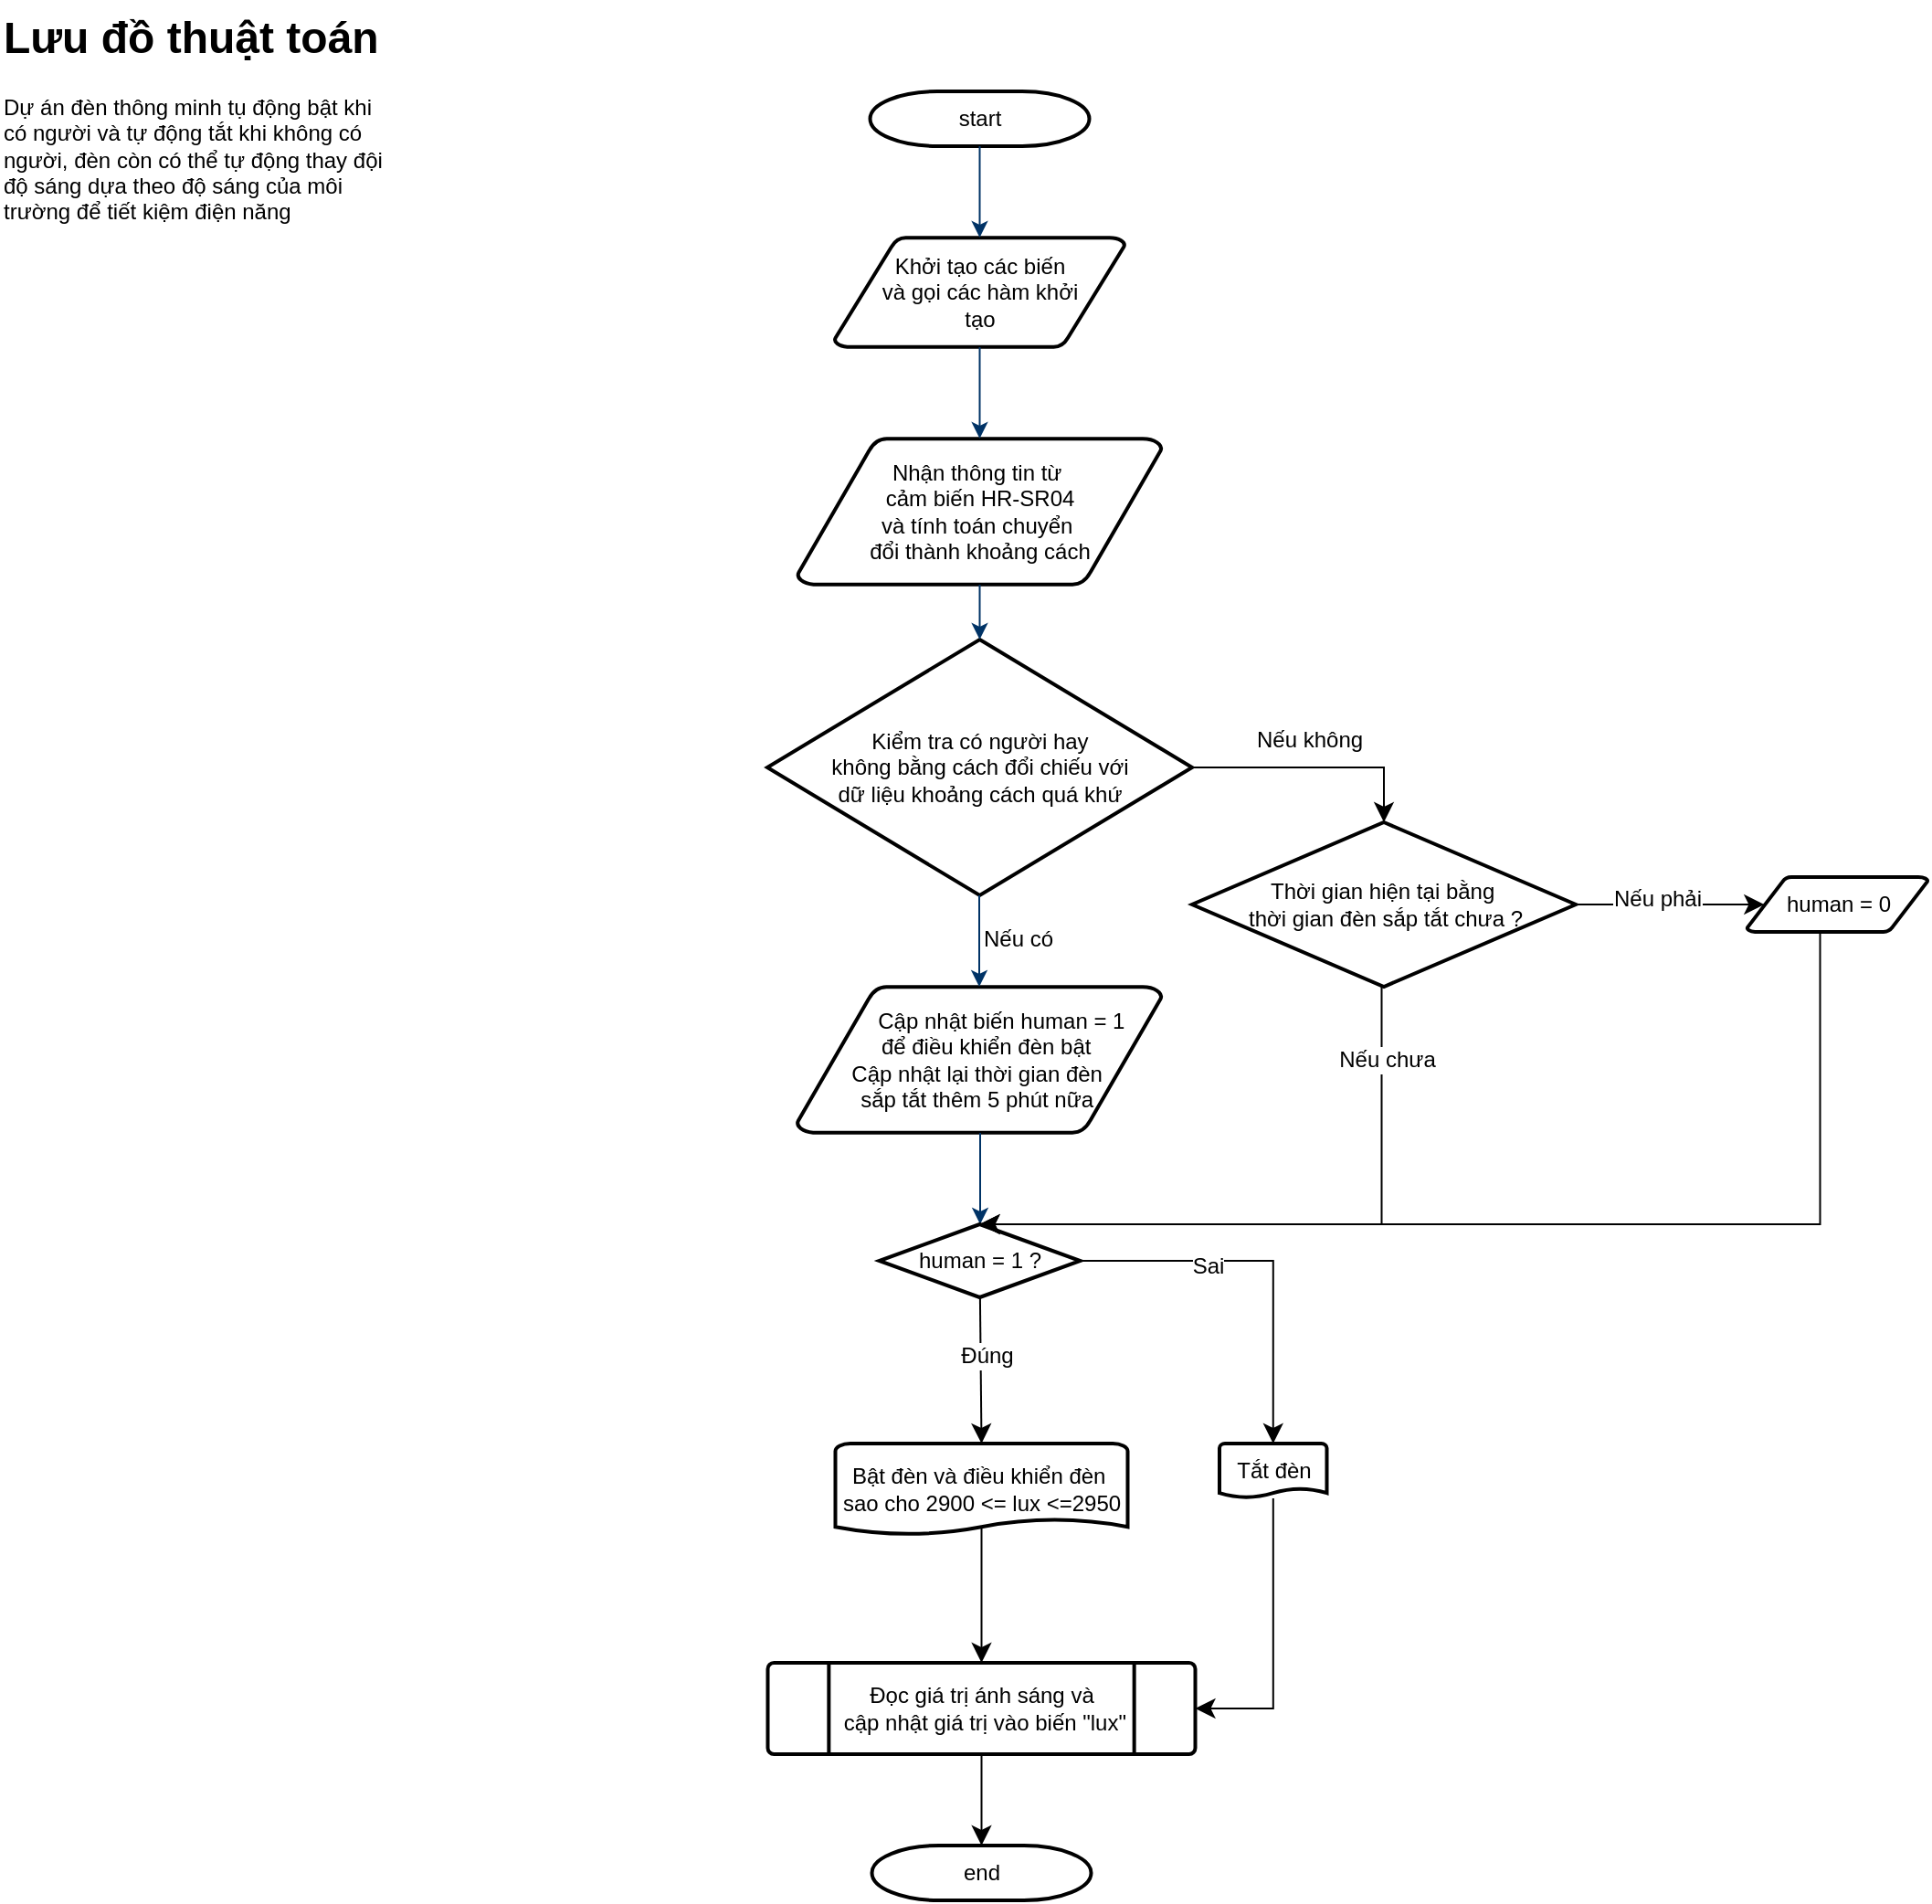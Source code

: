 <mxfile version="24.4.8" type="device">
  <diagram id="6a731a19-8d31-9384-78a2-239565b7b9f0" name="Page-1">
    <mxGraphModel dx="3348" dy="2012" grid="1" gridSize="10" guides="1" tooltips="1" connect="1" arrows="1" fold="1" page="1" pageScale="1" pageWidth="1169" pageHeight="827" background="none" math="0" shadow="0">
      <root>
        <mxCell id="0" />
        <mxCell id="1" parent="0" />
        <mxCell id="2" value="start" style="shape=mxgraph.flowchart.terminator;strokeWidth=2;gradientColor=none;gradientDirection=north;fontStyle=0;html=1;" parent="1" vertex="1">
          <mxGeometry x="476.25" y="50" width="120" height="30" as="geometry" />
        </mxCell>
        <mxCell id="3" value="Khởi tạo các biến&lt;div&gt;và gọi các hàm khởi&lt;/div&gt;&lt;div&gt;tạo&lt;/div&gt;" style="shape=mxgraph.flowchart.data;strokeWidth=2;gradientColor=none;gradientDirection=north;fontStyle=0;html=1;" parent="1" vertex="1">
          <mxGeometry x="456.75" y="130" width="159" height="60" as="geometry" />
        </mxCell>
        <mxCell id="4" value="&amp;nbsp; &amp;nbsp; &amp;nbsp; &amp;nbsp;Cập nhật biến human = 1&lt;div&gt;&amp;nbsp; để điều khiển đèn bật&lt;/div&gt;&lt;div&gt;Cập nhật lại thời gian đèn&amp;nbsp;&lt;/div&gt;&lt;div&gt;&lt;span style=&quot;background-color: initial;&quot;&gt;sắp tắt thêm 5 phút nữa&amp;nbsp;&lt;/span&gt;&lt;/div&gt;" style="shape=mxgraph.flowchart.data;strokeWidth=2;gradientColor=none;gradientDirection=north;fontStyle=0;html=1;" parent="1" vertex="1">
          <mxGeometry x="436.25" y="540" width="199.75" height="80" as="geometry" />
        </mxCell>
        <mxCell id="5" value="Nhận thông tin từ&amp;nbsp;&lt;div&gt;cảm biến&amp;nbsp;&lt;span style=&quot;background-color: initial;&quot;&gt;HR-SR04&lt;/span&gt;&lt;/div&gt;&lt;div&gt;&lt;span style=&quot;background-color: initial;&quot;&gt;và tính toán chuyển&amp;nbsp;&lt;/span&gt;&lt;/div&gt;&lt;div&gt;&lt;span style=&quot;background-color: initial;&quot;&gt;đổi thành khoảng cách&lt;/span&gt;&lt;/div&gt;" style="shape=mxgraph.flowchart.data;strokeWidth=2;gradientColor=none;gradientDirection=north;fontStyle=0;html=1;" parent="1" vertex="1">
          <mxGeometry x="436.5" y="240" width="199.5" height="80" as="geometry" />
        </mxCell>
        <mxCell id="6" value="Kiểm tra có người&amp;nbsp;&lt;span style=&quot;background-color: initial;&quot;&gt;hay&lt;/span&gt;&lt;div&gt;&amp;nbsp;không&amp;nbsp;&lt;span style=&quot;background-color: initial;&quot;&gt;bằng cách đổi&amp;nbsp;&lt;/span&gt;&lt;span style=&quot;background-color: initial;&quot;&gt;chiếu&amp;nbsp;&lt;/span&gt;&lt;span style=&quot;background-color: initial;&quot;&gt;với&amp;nbsp;&lt;/span&gt;&lt;/div&gt;&lt;div&gt;&lt;span style=&quot;background-color: initial;&quot;&gt;dữ liệu khoảng cách&amp;nbsp;&lt;/span&gt;&lt;span style=&quot;background-color: initial;&quot;&gt;quá khứ&lt;/span&gt;&lt;/div&gt;" style="shape=mxgraph.flowchart.decision;strokeWidth=2;gradientColor=none;gradientDirection=north;fontStyle=0;html=1;" parent="1" vertex="1">
          <mxGeometry x="420" y="350" width="232.5" height="140" as="geometry" />
        </mxCell>
        <mxCell id="7" style="fontStyle=1;strokeColor=#003366;strokeWidth=1;html=1;" parent="1" source="2" target="3" edge="1">
          <mxGeometry relative="1" as="geometry" />
        </mxCell>
        <mxCell id="8" style="fontStyle=1;strokeColor=#003366;strokeWidth=1;html=1;" parent="1" source="3" target="5" edge="1">
          <mxGeometry relative="1" as="geometry" />
        </mxCell>
        <mxCell id="9" style="entryX=0.5;entryY=0;entryPerimeter=0;fontStyle=1;strokeColor=#003366;strokeWidth=1;html=1;" parent="1" source="5" target="6" edge="1">
          <mxGeometry relative="1" as="geometry" />
        </mxCell>
        <mxCell id="11" value="Nếu không" style="text;fontStyle=0;html=1;strokeColor=none;gradientColor=none;fillColor=none;strokeWidth=2;" parent="1" vertex="1">
          <mxGeometry x="686.25" y="391" width="40" height="26" as="geometry" />
        </mxCell>
        <mxCell id="12" value="" style="edgeStyle=elbowEdgeStyle;elbow=horizontal;fontColor=#001933;fontStyle=1;strokeColor=#003366;strokeWidth=1;html=1;" parent="1" source="6" target="4" edge="1">
          <mxGeometry width="100" height="100" as="geometry">
            <mxPoint x="216.25" y="90" as="sourcePoint" />
            <mxPoint x="316.25" y="-10" as="targetPoint" />
          </mxGeometry>
        </mxCell>
        <mxCell id="14" value="Nếu có" style="text;fontStyle=0;html=1;strokeColor=none;gradientColor=none;fillColor=none;strokeWidth=2;align=center;" parent="1" vertex="1">
          <mxGeometry x="537.25" y="500" width="40" height="26" as="geometry" />
        </mxCell>
        <mxCell id="15" value="Bật đèn và điều khiển đèn&amp;nbsp;&lt;div&gt;sao cho 2900 &amp;lt;= lux &amp;lt;=2950&lt;/div&gt;" style="shape=mxgraph.flowchart.document;strokeWidth=2;gradientColor=none;gradientDirection=north;fontStyle=0;html=1;" parent="1" vertex="1">
          <mxGeometry x="457.25" y="790" width="160" height="50.5" as="geometry" />
        </mxCell>
        <mxCell id="17" value="" style="edgeStyle=elbowEdgeStyle;elbow=horizontal;fontStyle=1;strokeColor=#003366;strokeWidth=1;html=1;entryX=0.5;entryY=0;entryDx=0;entryDy=0;entryPerimeter=0;" parent="1" source="4" target="a8oUXDoAeJBsSIT2p4Dz-57" edge="1">
          <mxGeometry width="100" height="100" as="geometry">
            <mxPoint x="216.25" y="90" as="sourcePoint" />
            <mxPoint x="538.25" y="635" as="targetPoint" />
          </mxGeometry>
        </mxCell>
        <mxCell id="40" value="end" style="shape=mxgraph.flowchart.terminator;strokeWidth=2;gradientColor=none;gradientDirection=north;fontStyle=0;html=1;" parent="1" vertex="1">
          <mxGeometry x="477.25" y="1010" width="120" height="30" as="geometry" />
        </mxCell>
        <mxCell id="a8oUXDoAeJBsSIT2p4Dz-57" value="human = 1 ?" style="shape=mxgraph.flowchart.decision;strokeWidth=2;gradientColor=none;gradientDirection=north;fontStyle=0;html=1;" vertex="1" parent="1">
          <mxGeometry x="481.25" y="670" width="110" height="40" as="geometry" />
        </mxCell>
        <mxCell id="a8oUXDoAeJBsSIT2p4Dz-65" value="Thời gian hiện tại&amp;nbsp;&lt;span style=&quot;background-color: initial;&quot;&gt;bằng&amp;nbsp;&lt;/span&gt;&lt;div&gt;&lt;span style=&quot;background-color: initial;&quot;&gt;thời gian đèn sắp tắt chưa ?&lt;/span&gt;&lt;/div&gt;" style="shape=mxgraph.flowchart.decision;strokeWidth=2;gradientColor=none;gradientDirection=north;fontStyle=0;html=1;" vertex="1" parent="1">
          <mxGeometry x="652.5" y="450" width="210" height="90" as="geometry" />
        </mxCell>
        <mxCell id="a8oUXDoAeJBsSIT2p4Dz-66" style="edgeStyle=none;curved=1;rounded=0;orthogonalLoop=1;jettySize=auto;html=1;exitX=0.5;exitY=1;exitDx=0;exitDy=0;exitPerimeter=0;fontSize=12;startSize=8;endSize=8;" edge="1" parent="1" source="a8oUXDoAeJBsSIT2p4Dz-65" target="a8oUXDoAeJBsSIT2p4Dz-65">
          <mxGeometry relative="1" as="geometry" />
        </mxCell>
        <mxCell id="a8oUXDoAeJBsSIT2p4Dz-73" value="human = 0" style="shape=mxgraph.flowchart.data;strokeWidth=2;gradientColor=none;gradientDirection=north;fontStyle=0;html=1;" vertex="1" parent="1">
          <mxGeometry x="956.25" y="480" width="99" height="30" as="geometry" />
        </mxCell>
        <mxCell id="a8oUXDoAeJBsSIT2p4Dz-77" style="edgeStyle=none;curved=1;rounded=0;orthogonalLoop=1;jettySize=auto;html=1;entryX=0.095;entryY=0.5;entryDx=0;entryDy=0;entryPerimeter=0;fontSize=12;startSize=8;endSize=8;" edge="1" parent="1" source="a8oUXDoAeJBsSIT2p4Dz-65" target="a8oUXDoAeJBsSIT2p4Dz-73">
          <mxGeometry relative="1" as="geometry" />
        </mxCell>
        <mxCell id="a8oUXDoAeJBsSIT2p4Dz-87" value="Nếu phải" style="edgeLabel;html=1;align=center;verticalAlign=middle;resizable=0;points=[];fontSize=12;" vertex="1" connectable="0" parent="a8oUXDoAeJBsSIT2p4Dz-77">
          <mxGeometry x="-0.144" y="3" relative="1" as="geometry">
            <mxPoint as="offset" />
          </mxGeometry>
        </mxCell>
        <mxCell id="a8oUXDoAeJBsSIT2p4Dz-80" style="edgeStyle=none;curved=1;rounded=0;orthogonalLoop=1;jettySize=auto;html=1;entryX=0.5;entryY=0;entryDx=0;entryDy=0;entryPerimeter=0;fontSize=12;startSize=8;endSize=8;" edge="1" parent="1" source="a8oUXDoAeJBsSIT2p4Dz-57" target="15">
          <mxGeometry relative="1" as="geometry">
            <mxPoint x="537.255" y="770" as="targetPoint" />
          </mxGeometry>
        </mxCell>
        <mxCell id="a8oUXDoAeJBsSIT2p4Dz-81" value="Đúng" style="edgeLabel;html=1;align=center;verticalAlign=middle;resizable=0;points=[];fontSize=12;" vertex="1" connectable="0" parent="a8oUXDoAeJBsSIT2p4Dz-80">
          <mxGeometry x="-0.199" y="3" relative="1" as="geometry">
            <mxPoint as="offset" />
          </mxGeometry>
        </mxCell>
        <mxCell id="a8oUXDoAeJBsSIT2p4Dz-84" style="edgeStyle=orthogonalEdgeStyle;rounded=0;orthogonalLoop=1;jettySize=auto;html=1;entryX=0.5;entryY=0;entryDx=0;entryDy=0;entryPerimeter=0;fontSize=12;startSize=8;endSize=8;" edge="1" parent="1" source="a8oUXDoAeJBsSIT2p4Dz-73" target="a8oUXDoAeJBsSIT2p4Dz-57">
          <mxGeometry relative="1" as="geometry">
            <Array as="points">
              <mxPoint x="996.25" y="670" />
            </Array>
          </mxGeometry>
        </mxCell>
        <mxCell id="a8oUXDoAeJBsSIT2p4Dz-85" style="edgeStyle=orthogonalEdgeStyle;rounded=0;orthogonalLoop=1;jettySize=auto;html=1;entryX=0.5;entryY=0;entryDx=0;entryDy=0;entryPerimeter=0;fontSize=12;startSize=8;endSize=8;" edge="1" parent="1" source="a8oUXDoAeJBsSIT2p4Dz-65" target="a8oUXDoAeJBsSIT2p4Dz-57">
          <mxGeometry relative="1" as="geometry">
            <Array as="points">
              <mxPoint x="756.25" y="670" />
            </Array>
          </mxGeometry>
        </mxCell>
        <mxCell id="a8oUXDoAeJBsSIT2p4Dz-86" value="Nếu chưa" style="edgeLabel;html=1;align=center;verticalAlign=middle;resizable=0;points=[];fontSize=12;" vertex="1" connectable="0" parent="a8oUXDoAeJBsSIT2p4Dz-85">
          <mxGeometry x="-0.775" y="2" relative="1" as="geometry">
            <mxPoint as="offset" />
          </mxGeometry>
        </mxCell>
        <mxCell id="a8oUXDoAeJBsSIT2p4Dz-89" value="Tắt đèn" style="shape=mxgraph.flowchart.document;strokeWidth=2;gradientColor=none;gradientDirection=north;fontStyle=0;html=1;" vertex="1" parent="1">
          <mxGeometry x="667.5" y="790" width="58.75" height="30" as="geometry" />
        </mxCell>
        <mxCell id="a8oUXDoAeJBsSIT2p4Dz-90" style="edgeStyle=orthogonalEdgeStyle;rounded=0;orthogonalLoop=1;jettySize=auto;html=1;entryX=0.5;entryY=0;entryDx=0;entryDy=0;entryPerimeter=0;fontSize=12;startSize=8;endSize=8;" edge="1" parent="1" source="a8oUXDoAeJBsSIT2p4Dz-57" target="a8oUXDoAeJBsSIT2p4Dz-89">
          <mxGeometry relative="1" as="geometry" />
        </mxCell>
        <mxCell id="a8oUXDoAeJBsSIT2p4Dz-91" value="Sai" style="edgeLabel;html=1;align=center;verticalAlign=middle;resizable=0;points=[];fontSize=12;" vertex="1" connectable="0" parent="a8oUXDoAeJBsSIT2p4Dz-90">
          <mxGeometry x="-0.329" y="-3" relative="1" as="geometry">
            <mxPoint as="offset" />
          </mxGeometry>
        </mxCell>
        <mxCell id="a8oUXDoAeJBsSIT2p4Dz-92" value="Đọc giá trị ánh sáng và&lt;div&gt;&amp;nbsp;cập nhật&lt;span style=&quot;background-color: initial;&quot;&gt;&amp;nbsp;giá trị vào biến &quot;lux&quot;&lt;/span&gt;&lt;/div&gt;" style="shape=mxgraph.flowchart.predefined_process;strokeWidth=2;gradientColor=none;gradientDirection=north;fontStyle=0;html=1;" vertex="1" parent="1">
          <mxGeometry x="420.25" y="910" width="234" height="50" as="geometry" />
        </mxCell>
        <mxCell id="a8oUXDoAeJBsSIT2p4Dz-93" style="edgeStyle=none;curved=1;rounded=0;orthogonalLoop=1;jettySize=auto;html=1;exitX=0.5;exitY=0.9;exitDx=0;exitDy=0;exitPerimeter=0;entryX=0.5;entryY=0;entryDx=0;entryDy=0;entryPerimeter=0;fontSize=12;startSize=8;endSize=8;" edge="1" parent="1" source="15" target="a8oUXDoAeJBsSIT2p4Dz-92">
          <mxGeometry relative="1" as="geometry" />
        </mxCell>
        <mxCell id="a8oUXDoAeJBsSIT2p4Dz-94" style="edgeStyle=orthogonalEdgeStyle;rounded=0;orthogonalLoop=1;jettySize=auto;html=1;entryX=1;entryY=0.5;entryDx=0;entryDy=0;entryPerimeter=0;fontSize=12;startSize=8;endSize=8;" edge="1" parent="1" source="a8oUXDoAeJBsSIT2p4Dz-89" target="a8oUXDoAeJBsSIT2p4Dz-92">
          <mxGeometry relative="1" as="geometry">
            <Array as="points">
              <mxPoint x="697.25" y="935" />
            </Array>
          </mxGeometry>
        </mxCell>
        <mxCell id="a8oUXDoAeJBsSIT2p4Dz-96" style="edgeStyle=none;curved=1;rounded=0;orthogonalLoop=1;jettySize=auto;html=1;entryX=0.5;entryY=0;entryDx=0;entryDy=0;entryPerimeter=0;fontSize=12;startSize=8;endSize=8;" edge="1" parent="1" source="a8oUXDoAeJBsSIT2p4Dz-92" target="40">
          <mxGeometry relative="1" as="geometry" />
        </mxCell>
        <mxCell id="a8oUXDoAeJBsSIT2p4Dz-97" style="edgeStyle=orthogonalEdgeStyle;rounded=0;orthogonalLoop=1;jettySize=auto;html=1;entryX=0.5;entryY=0;entryDx=0;entryDy=0;entryPerimeter=0;fontSize=12;startSize=8;endSize=8;" edge="1" parent="1" source="6" target="a8oUXDoAeJBsSIT2p4Dz-65">
          <mxGeometry relative="1" as="geometry">
            <Array as="points">
              <mxPoint x="758" y="420" />
            </Array>
          </mxGeometry>
        </mxCell>
        <mxCell id="a8oUXDoAeJBsSIT2p4Dz-98" value="&lt;h1 style=&quot;margin-top: 0px;&quot;&gt;Lưu đồ thuật toán&lt;/h1&gt;&lt;p&gt;Dự án đèn thông minh tụ động bật khi có người và tự động tắt khi không có người, đèn còn có thể tự động thay đội độ sáng dựa theo độ sáng của môi trường để tiết kiệm điện năng&lt;/p&gt;" style="text;html=1;whiteSpace=wrap;overflow=hidden;rounded=0;" vertex="1" parent="1">
          <mxGeometry width="210" height="130" as="geometry" />
        </mxCell>
      </root>
    </mxGraphModel>
  </diagram>
</mxfile>
